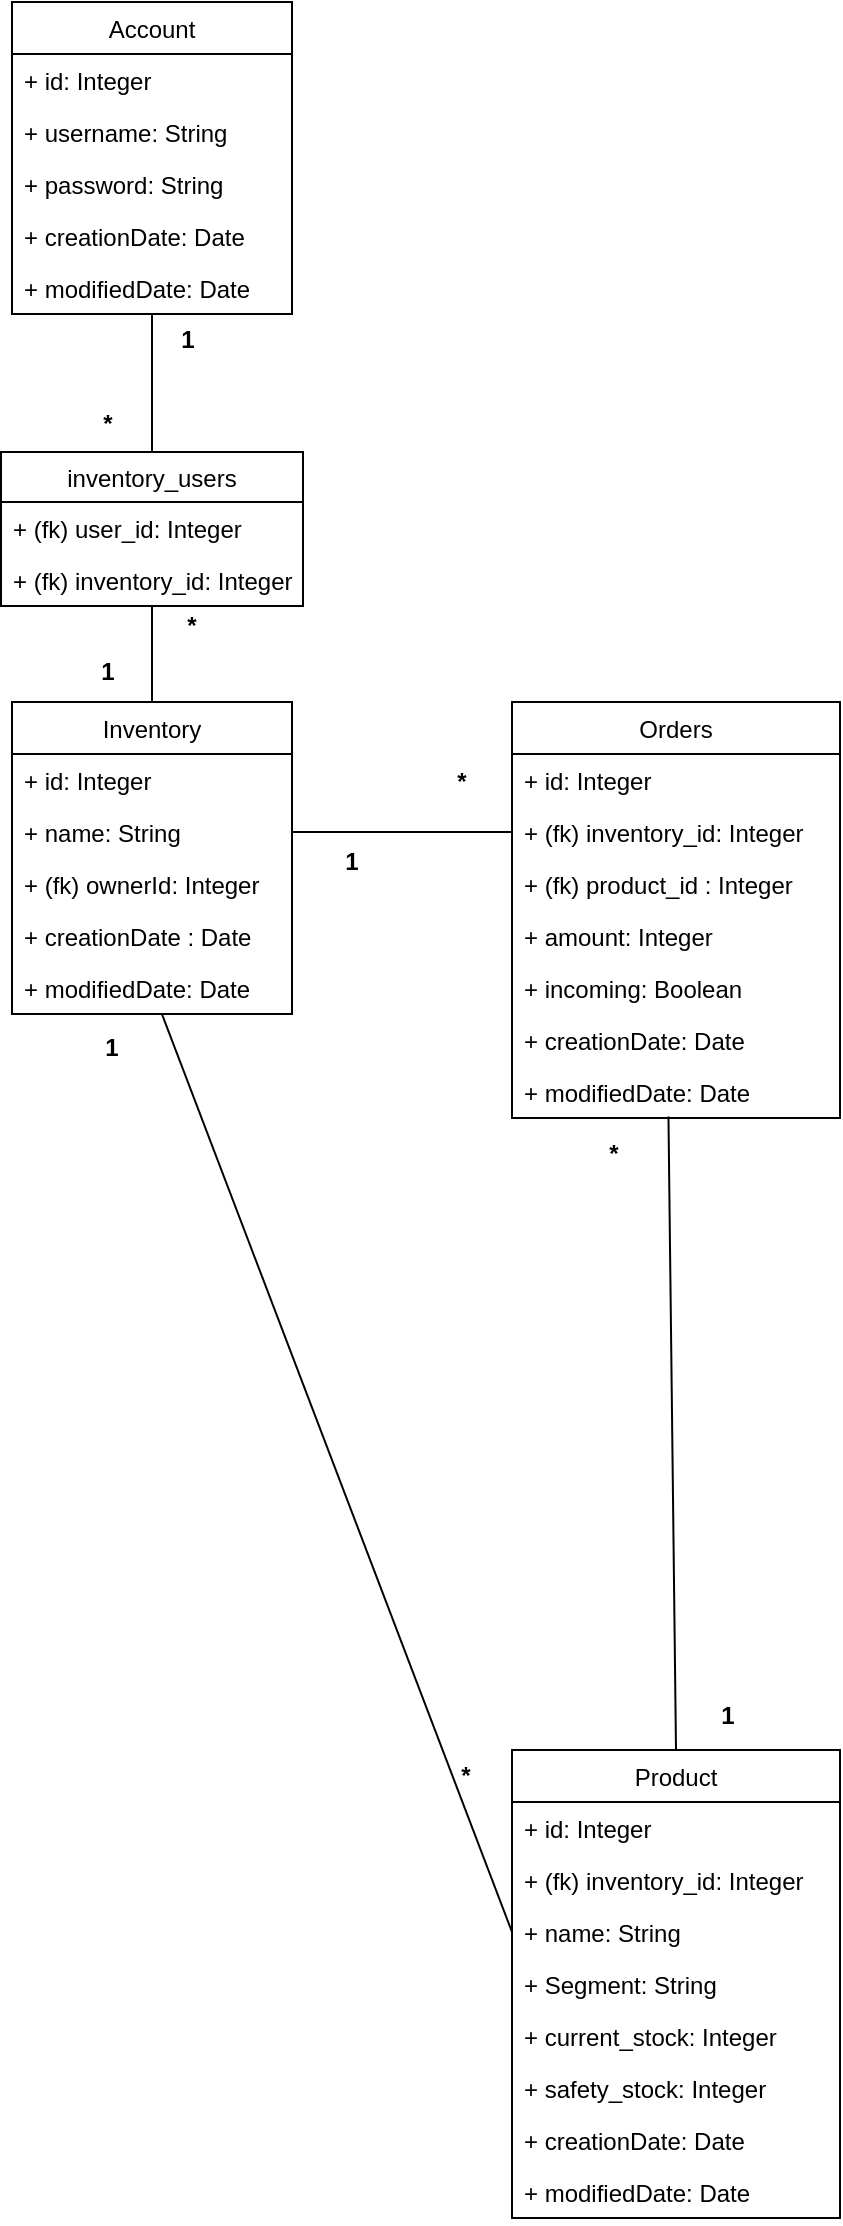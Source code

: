 <mxfile version="13.2.6" type="device"><diagram id="U9nD0OUZwEhfjwb4ee_n" name="Page-1"><mxGraphModel dx="1419" dy="726" grid="0" gridSize="10" guides="1" tooltips="1" connect="1" arrows="1" fold="1" page="1" pageScale="1" pageWidth="850" pageHeight="1100" math="0" shadow="0"><root><mxCell id="0"/><mxCell id="1" parent="0"/><mxCell id="6Gp6RDNpMCws9xbFF7ds-25" value="" style="endArrow=none;html=1;exitX=1;exitY=0.5;exitDx=0;exitDy=0;entryX=0;entryY=0.5;entryDx=0;entryDy=0;" parent="1" source="6Gp6RDNpMCws9xbFF7ds-15" edge="1"><mxGeometry width="50" height="50" relative="1" as="geometry"><mxPoint x="400" y="330" as="sourcePoint"/><mxPoint x="450" y="435" as="targetPoint"/></mxGeometry></mxCell><mxCell id="6Gp6RDNpMCws9xbFF7ds-1" value="Account" style="swimlane;fontStyle=0;childLayout=stackLayout;horizontal=1;startSize=26;fillColor=none;horizontalStack=0;resizeParent=1;resizeParentMax=0;resizeLast=0;collapsible=1;marginBottom=0;" parent="1" vertex="1"><mxGeometry x="200" y="20" width="140" height="156" as="geometry"/></mxCell><mxCell id="6Gp6RDNpMCws9xbFF7ds-2" value="+ id: Integer" style="text;strokeColor=none;fillColor=none;align=left;verticalAlign=top;spacingLeft=4;spacingRight=4;overflow=hidden;rotatable=0;points=[[0,0.5],[1,0.5]];portConstraint=eastwest;" parent="6Gp6RDNpMCws9xbFF7ds-1" vertex="1"><mxGeometry y="26" width="140" height="26" as="geometry"/></mxCell><mxCell id="6Gp6RDNpMCws9xbFF7ds-3" value="+ username: String" style="text;strokeColor=none;fillColor=none;align=left;verticalAlign=top;spacingLeft=4;spacingRight=4;overflow=hidden;rotatable=0;points=[[0,0.5],[1,0.5]];portConstraint=eastwest;" parent="6Gp6RDNpMCws9xbFF7ds-1" vertex="1"><mxGeometry y="52" width="140" height="26" as="geometry"/></mxCell><mxCell id="6Gp6RDNpMCws9xbFF7ds-4" value="+ password: String" style="text;strokeColor=none;fillColor=none;align=left;verticalAlign=top;spacingLeft=4;spacingRight=4;overflow=hidden;rotatable=0;points=[[0,0.5],[1,0.5]];portConstraint=eastwest;" parent="6Gp6RDNpMCws9xbFF7ds-1" vertex="1"><mxGeometry y="78" width="140" height="26" as="geometry"/></mxCell><mxCell id="6Gp6RDNpMCws9xbFF7ds-63" value="+ creationDate: Date" style="text;strokeColor=none;fillColor=none;align=left;verticalAlign=top;spacingLeft=4;spacingRight=4;overflow=hidden;rotatable=0;points=[[0,0.5],[1,0.5]];portConstraint=eastwest;" parent="6Gp6RDNpMCws9xbFF7ds-1" vertex="1"><mxGeometry y="104" width="140" height="26" as="geometry"/></mxCell><mxCell id="6Gp6RDNpMCws9xbFF7ds-64" value="+ modifiedDate: Date" style="text;strokeColor=none;fillColor=none;align=left;verticalAlign=top;spacingLeft=4;spacingRight=4;overflow=hidden;rotatable=0;points=[[0,0.5],[1,0.5]];portConstraint=eastwest;" parent="6Gp6RDNpMCws9xbFF7ds-1" vertex="1"><mxGeometry y="130" width="140" height="26" as="geometry"/></mxCell><mxCell id="6Gp6RDNpMCws9xbFF7ds-20" value="Orders" style="swimlane;fontStyle=0;childLayout=stackLayout;horizontal=1;startSize=26;fillColor=none;horizontalStack=0;resizeParent=1;resizeParentMax=0;resizeLast=0;collapsible=1;marginBottom=0;" parent="1" vertex="1"><mxGeometry x="450" y="370" width="164" height="208" as="geometry"/></mxCell><mxCell id="6Gp6RDNpMCws9xbFF7ds-21" value="+ id: Integer" style="text;strokeColor=none;fillColor=none;align=left;verticalAlign=top;spacingLeft=4;spacingRight=4;overflow=hidden;rotatable=0;points=[[0,0.5],[1,0.5]];portConstraint=eastwest;" parent="6Gp6RDNpMCws9xbFF7ds-20" vertex="1"><mxGeometry y="26" width="164" height="26" as="geometry"/></mxCell><mxCell id="7t3UxD6zl3ASNcnRcX-m-1" value="+ (fk) inventory_id: Integer" style="text;strokeColor=none;fillColor=none;align=left;verticalAlign=top;spacingLeft=4;spacingRight=4;overflow=hidden;rotatable=0;points=[[0,0.5],[1,0.5]];portConstraint=eastwest;" parent="6Gp6RDNpMCws9xbFF7ds-20" vertex="1"><mxGeometry y="52" width="164" height="26" as="geometry"/></mxCell><mxCell id="EOSASOWP9vC7xVh0UmzX-1" value="+ (fk) product_id : Integer" style="text;strokeColor=none;fillColor=none;align=left;verticalAlign=top;spacingLeft=4;spacingRight=4;overflow=hidden;rotatable=0;points=[[0,0.5],[1,0.5]];portConstraint=eastwest;" vertex="1" parent="6Gp6RDNpMCws9xbFF7ds-20"><mxGeometry y="78" width="164" height="26" as="geometry"/></mxCell><mxCell id="6Gp6RDNpMCws9xbFF7ds-23" value="+ amount: Integer" style="text;strokeColor=none;fillColor=none;align=left;verticalAlign=top;spacingLeft=4;spacingRight=4;overflow=hidden;rotatable=0;points=[[0,0.5],[1,0.5]];portConstraint=eastwest;" parent="6Gp6RDNpMCws9xbFF7ds-20" vertex="1"><mxGeometry y="104" width="164" height="26" as="geometry"/></mxCell><mxCell id="6TxChJPP6NPAX0iftSvQ-1" value="+ incoming: Boolean" style="text;strokeColor=none;fillColor=none;align=left;verticalAlign=top;spacingLeft=4;spacingRight=4;overflow=hidden;rotatable=0;points=[[0,0.5],[1,0.5]];portConstraint=eastwest;" parent="6Gp6RDNpMCws9xbFF7ds-20" vertex="1"><mxGeometry y="130" width="164" height="26" as="geometry"/></mxCell><mxCell id="6Gp6RDNpMCws9xbFF7ds-54" value="+ creationDate: Date" style="text;strokeColor=none;fillColor=none;align=left;verticalAlign=top;spacingLeft=4;spacingRight=4;overflow=hidden;rotatable=0;points=[[0,0.5],[1,0.5]];portConstraint=eastwest;" parent="6Gp6RDNpMCws9xbFF7ds-20" vertex="1"><mxGeometry y="156" width="164" height="26" as="geometry"/></mxCell><mxCell id="6Gp6RDNpMCws9xbFF7ds-59" value="+ modifiedDate: Date" style="text;strokeColor=none;fillColor=none;align=left;verticalAlign=top;spacingLeft=4;spacingRight=4;overflow=hidden;rotatable=0;points=[[0,0.5],[1,0.5]];portConstraint=eastwest;" parent="6Gp6RDNpMCws9xbFF7ds-20" vertex="1"><mxGeometry y="182" width="164" height="26" as="geometry"/></mxCell><mxCell id="6Gp6RDNpMCws9xbFF7ds-13" value="Inventory" style="swimlane;fontStyle=0;childLayout=stackLayout;horizontal=1;startSize=26;fillColor=none;horizontalStack=0;resizeParent=1;resizeParentMax=0;resizeLast=0;collapsible=1;marginBottom=0;" parent="1" vertex="1"><mxGeometry x="200" y="370" width="140" height="156" as="geometry"/></mxCell><mxCell id="6Gp6RDNpMCws9xbFF7ds-14" value="+ id: Integer" style="text;strokeColor=none;fillColor=none;align=left;verticalAlign=top;spacingLeft=4;spacingRight=4;overflow=hidden;rotatable=0;points=[[0,0.5],[1,0.5]];portConstraint=eastwest;" parent="6Gp6RDNpMCws9xbFF7ds-13" vertex="1"><mxGeometry y="26" width="140" height="26" as="geometry"/></mxCell><mxCell id="6Gp6RDNpMCws9xbFF7ds-15" value="+ name: String" style="text;strokeColor=none;fillColor=none;align=left;verticalAlign=top;spacingLeft=4;spacingRight=4;overflow=hidden;rotatable=0;points=[[0,0.5],[1,0.5]];portConstraint=eastwest;" parent="6Gp6RDNpMCws9xbFF7ds-13" vertex="1"><mxGeometry y="52" width="140" height="26" as="geometry"/></mxCell><mxCell id="6Gp6RDNpMCws9xbFF7ds-16" value="+ (fk) ownerId: Integer" style="text;strokeColor=none;fillColor=none;align=left;verticalAlign=top;spacingLeft=4;spacingRight=4;overflow=hidden;rotatable=0;points=[[0,0.5],[1,0.5]];portConstraint=eastwest;" parent="6Gp6RDNpMCws9xbFF7ds-13" vertex="1"><mxGeometry y="78" width="140" height="26" as="geometry"/></mxCell><mxCell id="6Gp6RDNpMCws9xbFF7ds-56" value="+ creationDate : Date" style="text;strokeColor=none;fillColor=none;align=left;verticalAlign=top;spacingLeft=4;spacingRight=4;overflow=hidden;rotatable=0;points=[[0,0.5],[1,0.5]];portConstraint=eastwest;" parent="6Gp6RDNpMCws9xbFF7ds-13" vertex="1"><mxGeometry y="104" width="140" height="26" as="geometry"/></mxCell><mxCell id="6Gp6RDNpMCws9xbFF7ds-57" value="+ modifiedDate: Date" style="text;strokeColor=none;fillColor=none;align=left;verticalAlign=top;spacingLeft=4;spacingRight=4;overflow=hidden;rotatable=0;points=[[0,0.5],[1,0.5]];portConstraint=eastwest;" parent="6Gp6RDNpMCws9xbFF7ds-13" vertex="1"><mxGeometry y="130" width="140" height="26" as="geometry"/></mxCell><mxCell id="6Gp6RDNpMCws9xbFF7ds-76" value="&lt;b&gt;*&lt;/b&gt;" style="text;html=1;strokeColor=none;fillColor=none;align=center;verticalAlign=middle;whiteSpace=wrap;rounded=0;" parent="1" vertex="1"><mxGeometry x="228" y="221" width="40" height="20" as="geometry"/></mxCell><mxCell id="6Gp6RDNpMCws9xbFF7ds-77" value="&lt;b&gt;*&lt;/b&gt;" style="text;html=1;strokeColor=none;fillColor=none;align=center;verticalAlign=middle;whiteSpace=wrap;rounded=0;" parent="1" vertex="1"><mxGeometry x="270" y="322" width="40" height="20" as="geometry"/></mxCell><mxCell id="6Gp6RDNpMCws9xbFF7ds-78" value="&lt;b&gt;*&lt;/b&gt;" style="text;html=1;strokeColor=none;fillColor=none;align=center;verticalAlign=middle;whiteSpace=wrap;rounded=0;" parent="1" vertex="1"><mxGeometry x="405" y="400" width="40" height="20" as="geometry"/></mxCell><mxCell id="6Gp6RDNpMCws9xbFF7ds-80" value="&lt;b&gt;1&lt;/b&gt;" style="text;html=1;strokeColor=none;fillColor=none;align=center;verticalAlign=middle;whiteSpace=wrap;rounded=0;" parent="1" vertex="1"><mxGeometry x="350" y="440" width="40" height="20" as="geometry"/></mxCell><mxCell id="6Gp6RDNpMCws9xbFF7ds-82" value="&lt;b&gt;*&lt;/b&gt;" style="text;html=1;strokeColor=none;fillColor=none;align=center;verticalAlign=middle;whiteSpace=wrap;rounded=0;" parent="1" vertex="1"><mxGeometry x="481" y="586" width="40" height="20" as="geometry"/></mxCell><mxCell id="6TxChJPP6NPAX0iftSvQ-13" value="" style="endArrow=none;html=1;exitX=0.5;exitY=0;exitDx=0;exitDy=0;entryX=0.477;entryY=0.972;entryDx=0;entryDy=0;entryPerimeter=0;" parent="1" source="6Gp6RDNpMCws9xbFF7ds-30" target="6Gp6RDNpMCws9xbFF7ds-59" edge="1"><mxGeometry width="50" height="50" relative="1" as="geometry"><mxPoint x="513" y="818" as="sourcePoint"/><mxPoint x="532" y="716" as="targetPoint"/></mxGeometry></mxCell><mxCell id="6TxChJPP6NPAX0iftSvQ-15" value="&lt;b&gt;1&lt;/b&gt;" style="text;html=1;strokeColor=none;fillColor=none;align=center;verticalAlign=middle;whiteSpace=wrap;rounded=0;" parent="1" vertex="1"><mxGeometry x="538" y="867" width="40" height="20" as="geometry"/></mxCell><mxCell id="6TxChJPP6NPAX0iftSvQ-17" value="" style="endArrow=none;html=1;exitX=0;exitY=0.5;exitDx=0;exitDy=0;" parent="1" source="6TxChJPP6NPAX0iftSvQ-16" target="6Gp6RDNpMCws9xbFF7ds-57" edge="1"><mxGeometry width="50" height="50" relative="1" as="geometry"><mxPoint x="264" y="721" as="sourcePoint"/><mxPoint x="264" y="542" as="targetPoint"/></mxGeometry></mxCell><mxCell id="6TxChJPP6NPAX0iftSvQ-18" value="&lt;b&gt;1&lt;/b&gt;" style="text;html=1;strokeColor=none;fillColor=none;align=center;verticalAlign=middle;whiteSpace=wrap;rounded=0;" parent="1" vertex="1"><mxGeometry x="230" y="533" width="40" height="20" as="geometry"/></mxCell><mxCell id="6TxChJPP6NPAX0iftSvQ-19" value="&lt;b&gt;*&lt;/b&gt;" style="text;html=1;strokeColor=none;fillColor=none;align=center;verticalAlign=middle;whiteSpace=wrap;rounded=0;" parent="1" vertex="1"><mxGeometry x="407" y="897" width="40" height="20" as="geometry"/></mxCell><mxCell id="6TxChJPP6NPAX0iftSvQ-20" value="inventory_users" style="swimlane;fontStyle=0;childLayout=stackLayout;horizontal=1;startSize=25;fillColor=none;horizontalStack=0;resizeParent=1;resizeParentMax=0;resizeLast=0;collapsible=1;marginBottom=0;" parent="1" vertex="1"><mxGeometry x="194.5" y="245" width="151" height="77" as="geometry"/></mxCell><mxCell id="6TxChJPP6NPAX0iftSvQ-21" value="+ (fk) user_id: Integer" style="text;strokeColor=none;fillColor=none;align=left;verticalAlign=top;spacingLeft=4;spacingRight=4;overflow=hidden;rotatable=0;points=[[0,0.5],[1,0.5]];portConstraint=eastwest;" parent="6TxChJPP6NPAX0iftSvQ-20" vertex="1"><mxGeometry y="25" width="151" height="26" as="geometry"/></mxCell><mxCell id="6TxChJPP6NPAX0iftSvQ-22" value="+ (fk) inventory_id: Integer" style="text;strokeColor=none;fillColor=none;align=left;verticalAlign=top;spacingLeft=4;spacingRight=4;overflow=hidden;rotatable=0;points=[[0,0.5],[1,0.5]];portConstraint=eastwest;" parent="6TxChJPP6NPAX0iftSvQ-20" vertex="1"><mxGeometry y="51" width="151" height="26" as="geometry"/></mxCell><mxCell id="6TxChJPP6NPAX0iftSvQ-24" value="" style="endArrow=none;html=1;exitX=0.5;exitY=0;exitDx=0;exitDy=0;" parent="1" source="6TxChJPP6NPAX0iftSvQ-20" target="6Gp6RDNpMCws9xbFF7ds-64" edge="1"><mxGeometry width="50" height="50" relative="1" as="geometry"><mxPoint x="264" y="223" as="sourcePoint"/><mxPoint x="374" y="223" as="targetPoint"/></mxGeometry></mxCell><mxCell id="6TxChJPP6NPAX0iftSvQ-25" value="" style="endArrow=none;html=1;exitX=0.5;exitY=0;exitDx=0;exitDy=0;" parent="1" source="6Gp6RDNpMCws9xbFF7ds-13" target="6TxChJPP6NPAX0iftSvQ-22" edge="1"><mxGeometry width="50" height="50" relative="1" as="geometry"><mxPoint x="280" y="255" as="sourcePoint"/><mxPoint x="280" y="212" as="targetPoint"/></mxGeometry></mxCell><mxCell id="6TxChJPP6NPAX0iftSvQ-26" value="&lt;b&gt;1&lt;/b&gt;" style="text;html=1;strokeColor=none;fillColor=none;align=center;verticalAlign=middle;whiteSpace=wrap;rounded=0;" parent="1" vertex="1"><mxGeometry x="268" y="179" width="40" height="20" as="geometry"/></mxCell><mxCell id="6TxChJPP6NPAX0iftSvQ-27" value="&lt;b&gt;1&lt;/b&gt;" style="text;html=1;strokeColor=none;fillColor=none;align=center;verticalAlign=middle;whiteSpace=wrap;rounded=0;" parent="1" vertex="1"><mxGeometry x="228" y="345" width="40" height="20" as="geometry"/></mxCell><mxCell id="6Gp6RDNpMCws9xbFF7ds-30" value="Product" style="swimlane;fontStyle=0;childLayout=stackLayout;horizontal=1;startSize=26;fillColor=none;horizontalStack=0;resizeParent=1;resizeParentMax=0;resizeLast=0;collapsible=1;marginBottom=0;" parent="1" vertex="1"><mxGeometry x="450" y="894" width="164" height="234" as="geometry"/></mxCell><mxCell id="6Gp6RDNpMCws9xbFF7ds-31" value="+ id: Integer" style="text;strokeColor=none;fillColor=none;align=left;verticalAlign=top;spacingLeft=4;spacingRight=4;overflow=hidden;rotatable=0;points=[[0,0.5],[1,0.5]];portConstraint=eastwest;" parent="6Gp6RDNpMCws9xbFF7ds-30" vertex="1"><mxGeometry y="26" width="164" height="26" as="geometry"/></mxCell><mxCell id="6Gp6RDNpMCws9xbFF7ds-32" value="+ (fk) inventory_id: Integer" style="text;strokeColor=none;fillColor=none;align=left;verticalAlign=top;spacingLeft=4;spacingRight=4;overflow=hidden;rotatable=0;points=[[0,0.5],[1,0.5]];portConstraint=eastwest;" parent="6Gp6RDNpMCws9xbFF7ds-30" vertex="1"><mxGeometry y="52" width="164" height="26" as="geometry"/></mxCell><mxCell id="6TxChJPP6NPAX0iftSvQ-16" value="+ name: String" style="text;strokeColor=none;fillColor=none;align=left;verticalAlign=top;spacingLeft=4;spacingRight=4;overflow=hidden;rotatable=0;points=[[0,0.5],[1,0.5]];portConstraint=eastwest;" parent="6Gp6RDNpMCws9xbFF7ds-30" vertex="1"><mxGeometry y="78" width="164" height="26" as="geometry"/></mxCell><mxCell id="z3AboGTtaUYAPCuWYLhc-1" value="+ Segment: String" style="text;strokeColor=none;fillColor=none;align=left;verticalAlign=top;spacingLeft=4;spacingRight=4;overflow=hidden;rotatable=0;points=[[0,0.5],[1,0.5]];portConstraint=eastwest;" parent="6Gp6RDNpMCws9xbFF7ds-30" vertex="1"><mxGeometry y="104" width="164" height="26" as="geometry"/></mxCell><mxCell id="6Gp6RDNpMCws9xbFF7ds-33" value="+ current_stock: Integer " style="text;strokeColor=none;fillColor=none;align=left;verticalAlign=top;spacingLeft=4;spacingRight=4;overflow=hidden;rotatable=0;points=[[0,0.5],[1,0.5]];portConstraint=eastwest;" parent="6Gp6RDNpMCws9xbFF7ds-30" vertex="1"><mxGeometry y="130" width="164" height="26" as="geometry"/></mxCell><mxCell id="6Gp6RDNpMCws9xbFF7ds-41" value="+ safety_stock: Integer" style="text;strokeColor=none;fillColor=none;align=left;verticalAlign=top;spacingLeft=4;spacingRight=4;overflow=hidden;rotatable=0;points=[[0,0.5],[1,0.5]];portConstraint=eastwest;" parent="6Gp6RDNpMCws9xbFF7ds-30" vertex="1"><mxGeometry y="156" width="164" height="26" as="geometry"/></mxCell><mxCell id="6Gp6RDNpMCws9xbFF7ds-60" value="+ creationDate: Date" style="text;strokeColor=none;fillColor=none;align=left;verticalAlign=top;spacingLeft=4;spacingRight=4;overflow=hidden;rotatable=0;points=[[0,0.5],[1,0.5]];portConstraint=eastwest;" parent="6Gp6RDNpMCws9xbFF7ds-30" vertex="1"><mxGeometry y="182" width="164" height="26" as="geometry"/></mxCell><mxCell id="6Gp6RDNpMCws9xbFF7ds-61" value="+ modifiedDate: Date" style="text;strokeColor=none;fillColor=none;align=left;verticalAlign=top;spacingLeft=4;spacingRight=4;overflow=hidden;rotatable=0;points=[[0,0.5],[1,0.5]];portConstraint=eastwest;" parent="6Gp6RDNpMCws9xbFF7ds-30" vertex="1"><mxGeometry y="208" width="164" height="26" as="geometry"/></mxCell></root></mxGraphModel></diagram></mxfile>